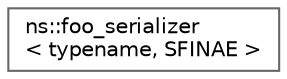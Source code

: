 digraph "Graphical Class Hierarchy"
{
 // LATEX_PDF_SIZE
  bgcolor="transparent";
  edge [fontname=Helvetica,fontsize=10,labelfontname=Helvetica,labelfontsize=10];
  node [fontname=Helvetica,fontsize=10,shape=box,height=0.2,width=0.4];
  rankdir="LR";
  Node0 [id="Node000000",label="ns::foo_serializer\l\< typename, SFINAE \>",height=0.2,width=0.4,color="grey40", fillcolor="white", style="filled",URL="$structns_1_1foo__serializer.html",tooltip=" "];
}
